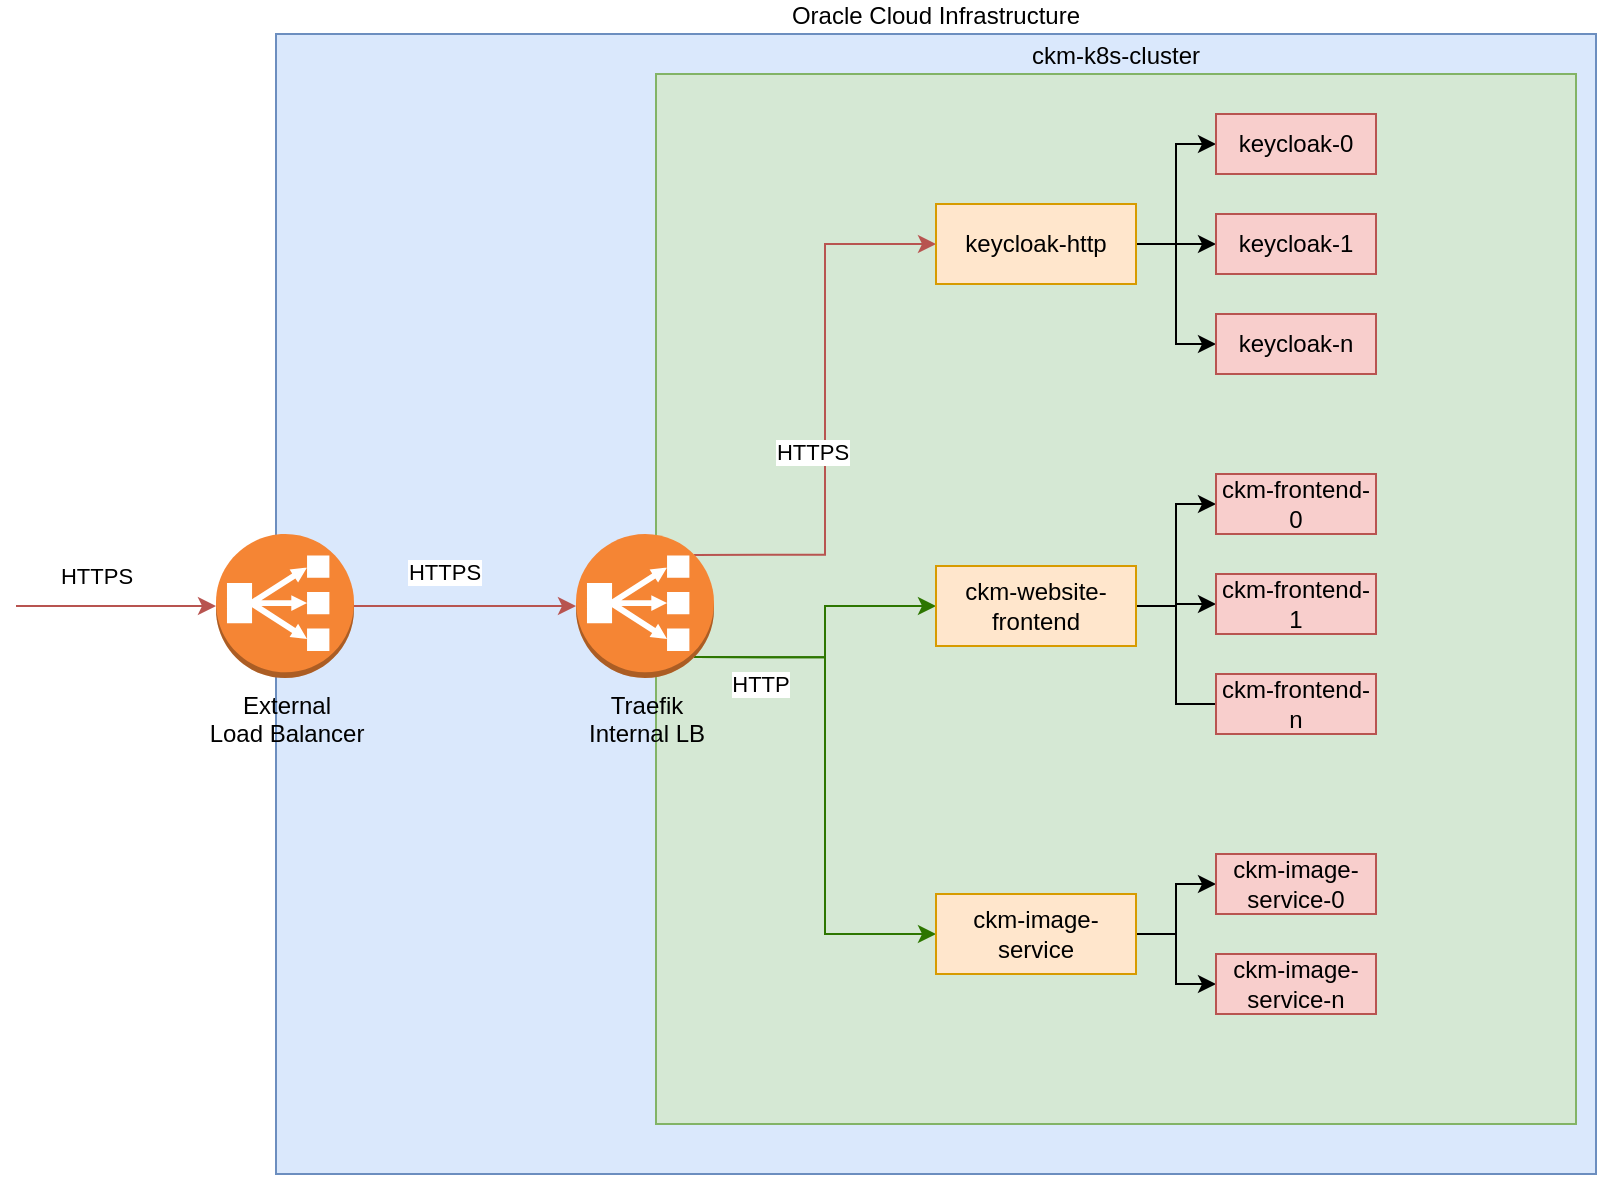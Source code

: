 <mxfile version="20.2.4" type="device"><diagram id="epFFlgcr5zifKpPrANBh" name="Page-1"><mxGraphModel dx="1422" dy="744" grid="1" gridSize="10" guides="1" tooltips="1" connect="1" arrows="1" fold="1" page="1" pageScale="1" pageWidth="850" pageHeight="1100" math="0" shadow="0"><root><mxCell id="0"/><mxCell id="1" parent="0"/><mxCell id="KgMqYdY1S4uhAC5bXEBq-2" value="&lt;div&gt;Oracle Cloud Infrastructure&lt;/div&gt;" style="rounded=0;whiteSpace=wrap;html=1;labelPosition=center;verticalLabelPosition=top;align=center;verticalAlign=bottom;fillColor=#dae8fc;strokeColor=#6c8ebf;" vertex="1" parent="1"><mxGeometry x="140" y="40" width="660" height="570" as="geometry"/></mxCell><mxCell id="KgMqYdY1S4uhAC5bXEBq-8" style="edgeStyle=orthogonalEdgeStyle;rounded=0;orthogonalLoop=1;jettySize=auto;html=1;exitX=1;exitY=0.5;exitDx=0;exitDy=0;exitPerimeter=0;fillColor=#f8cecc;strokeColor=#b85450;" edge="1" parent="1" source="KgMqYdY1S4uhAC5bXEBq-3" target="KgMqYdY1S4uhAC5bXEBq-5"><mxGeometry relative="1" as="geometry"/></mxCell><mxCell id="KgMqYdY1S4uhAC5bXEBq-4" value="ckm-k8s-cluster" style="rounded=0;whiteSpace=wrap;html=1;fillColor=#d5e8d4;strokeColor=#82b366;labelPosition=center;verticalLabelPosition=top;align=center;verticalAlign=bottom;" vertex="1" parent="1"><mxGeometry x="330" y="60" width="460" height="525" as="geometry"/></mxCell><mxCell id="KgMqYdY1S4uhAC5bXEBq-33" style="edgeStyle=orthogonalEdgeStyle;rounded=0;orthogonalLoop=1;jettySize=auto;html=1;exitX=0;exitY=0.5;exitDx=0;exitDy=0;exitPerimeter=0;startArrow=classic;startFill=1;endArrow=none;endFill=0;fillColor=#f8cecc;strokeColor=#b85450;" edge="1" parent="1" source="KgMqYdY1S4uhAC5bXEBq-3"><mxGeometry relative="1" as="geometry"><mxPoint x="10" y="326" as="targetPoint"/></mxGeometry></mxCell><mxCell id="KgMqYdY1S4uhAC5bXEBq-34" value="HTTPS" style="edgeLabel;html=1;align=center;verticalAlign=middle;resizable=0;points=[];" vertex="1" connectable="0" parent="KgMqYdY1S4uhAC5bXEBq-33"><mxGeometry x="0.24" y="2" relative="1" as="geometry"><mxPoint x="2" y="-18" as="offset"/></mxGeometry></mxCell><mxCell id="KgMqYdY1S4uhAC5bXEBq-3" value="&lt;div&gt;External &lt;br&gt;&lt;/div&gt;&lt;div&gt;Load Balancer&lt;/div&gt;" style="outlineConnect=0;dashed=0;verticalLabelPosition=bottom;verticalAlign=top;align=center;html=1;shape=mxgraph.aws3.classic_load_balancer;fillColor=#F58534;gradientColor=none;" vertex="1" parent="1"><mxGeometry x="110" y="290" width="69" height="72" as="geometry"/></mxCell><mxCell id="KgMqYdY1S4uhAC5bXEBq-23" style="edgeStyle=orthogonalEdgeStyle;rounded=0;orthogonalLoop=1;jettySize=auto;html=1;exitX=0.855;exitY=0.145;exitDx=0;exitDy=0;exitPerimeter=0;entryX=0;entryY=0.5;entryDx=0;entryDy=0;fillColor=#f8cecc;strokeColor=#b85450;" edge="1" parent="1" source="KgMqYdY1S4uhAC5bXEBq-5" target="KgMqYdY1S4uhAC5bXEBq-9"><mxGeometry relative="1" as="geometry"/></mxCell><mxCell id="KgMqYdY1S4uhAC5bXEBq-24" style="edgeStyle=orthogonalEdgeStyle;rounded=0;orthogonalLoop=1;jettySize=auto;html=1;exitX=0.855;exitY=0.855;exitDx=0;exitDy=0;exitPerimeter=0;entryX=0;entryY=0.5;entryDx=0;entryDy=0;fillColor=#60a917;strokeColor=#2D7600;" edge="1" parent="1" source="KgMqYdY1S4uhAC5bXEBq-5" target="KgMqYdY1S4uhAC5bXEBq-11"><mxGeometry relative="1" as="geometry"/></mxCell><mxCell id="KgMqYdY1S4uhAC5bXEBq-25" style="edgeStyle=orthogonalEdgeStyle;rounded=0;orthogonalLoop=1;jettySize=auto;html=1;exitX=0.855;exitY=0.855;exitDx=0;exitDy=0;exitPerimeter=0;entryX=0;entryY=0.5;entryDx=0;entryDy=0;fillColor=#60a917;strokeColor=#2D7600;" edge="1" parent="1" source="KgMqYdY1S4uhAC5bXEBq-5" target="KgMqYdY1S4uhAC5bXEBq-12"><mxGeometry relative="1" as="geometry"/></mxCell><mxCell id="KgMqYdY1S4uhAC5bXEBq-5" value="&lt;div&gt;Traefik &lt;br&gt;&lt;/div&gt;&lt;div&gt;Internal LB&lt;br&gt;&lt;/div&gt;" style="outlineConnect=0;dashed=0;verticalLabelPosition=bottom;verticalAlign=top;align=center;html=1;shape=mxgraph.aws3.classic_load_balancer;fillColor=#F58534;gradientColor=none;" vertex="1" parent="1"><mxGeometry x="290" y="290" width="69" height="72" as="geometry"/></mxCell><mxCell id="KgMqYdY1S4uhAC5bXEBq-26" style="edgeStyle=orthogonalEdgeStyle;rounded=0;orthogonalLoop=1;jettySize=auto;html=1;exitX=1;exitY=0.5;exitDx=0;exitDy=0;entryX=0;entryY=0.5;entryDx=0;entryDy=0;" edge="1" parent="1" source="KgMqYdY1S4uhAC5bXEBq-9" target="KgMqYdY1S4uhAC5bXEBq-13"><mxGeometry relative="1" as="geometry"/></mxCell><mxCell id="KgMqYdY1S4uhAC5bXEBq-27" style="edgeStyle=orthogonalEdgeStyle;rounded=0;orthogonalLoop=1;jettySize=auto;html=1;exitX=1;exitY=0.5;exitDx=0;exitDy=0;entryX=0;entryY=0.5;entryDx=0;entryDy=0;" edge="1" parent="1" source="KgMqYdY1S4uhAC5bXEBq-9" target="KgMqYdY1S4uhAC5bXEBq-14"><mxGeometry relative="1" as="geometry"/></mxCell><mxCell id="KgMqYdY1S4uhAC5bXEBq-28" style="edgeStyle=orthogonalEdgeStyle;rounded=0;orthogonalLoop=1;jettySize=auto;html=1;exitX=1;exitY=0.5;exitDx=0;exitDy=0;entryX=0;entryY=0.5;entryDx=0;entryDy=0;" edge="1" parent="1" source="KgMqYdY1S4uhAC5bXEBq-9" target="KgMqYdY1S4uhAC5bXEBq-15"><mxGeometry relative="1" as="geometry"/></mxCell><mxCell id="KgMqYdY1S4uhAC5bXEBq-9" value="keycloak-http" style="rounded=0;whiteSpace=wrap;html=1;fillColor=#ffe6cc;strokeColor=#d79b00;" vertex="1" parent="1"><mxGeometry x="470" y="125" width="100" height="40" as="geometry"/></mxCell><mxCell id="KgMqYdY1S4uhAC5bXEBq-29" style="edgeStyle=orthogonalEdgeStyle;rounded=0;orthogonalLoop=1;jettySize=auto;html=1;exitX=1;exitY=0.5;exitDx=0;exitDy=0;entryX=0;entryY=0.5;entryDx=0;entryDy=0;" edge="1" parent="1" source="KgMqYdY1S4uhAC5bXEBq-11" target="KgMqYdY1S4uhAC5bXEBq-17"><mxGeometry relative="1" as="geometry"/></mxCell><mxCell id="KgMqYdY1S4uhAC5bXEBq-30" style="edgeStyle=orthogonalEdgeStyle;rounded=0;orthogonalLoop=1;jettySize=auto;html=1;exitX=0;exitY=0.5;exitDx=0;exitDy=0;entryX=0;entryY=0.5;entryDx=0;entryDy=0;" edge="1" parent="1" source="KgMqYdY1S4uhAC5bXEBq-19" target="KgMqYdY1S4uhAC5bXEBq-18"><mxGeometry relative="1" as="geometry"/></mxCell><mxCell id="KgMqYdY1S4uhAC5bXEBq-11" value="ckm-website-frontend" style="rounded=0;whiteSpace=wrap;html=1;fillColor=#ffe6cc;strokeColor=#d79b00;" vertex="1" parent="1"><mxGeometry x="470" y="306" width="100" height="40" as="geometry"/></mxCell><mxCell id="KgMqYdY1S4uhAC5bXEBq-31" style="edgeStyle=orthogonalEdgeStyle;rounded=0;orthogonalLoop=1;jettySize=auto;html=1;exitX=1;exitY=0.5;exitDx=0;exitDy=0;entryX=0;entryY=0.5;entryDx=0;entryDy=0;" edge="1" parent="1" source="KgMqYdY1S4uhAC5bXEBq-12" target="KgMqYdY1S4uhAC5bXEBq-20"><mxGeometry relative="1" as="geometry"/></mxCell><mxCell id="KgMqYdY1S4uhAC5bXEBq-32" style="edgeStyle=orthogonalEdgeStyle;rounded=0;orthogonalLoop=1;jettySize=auto;html=1;exitX=1;exitY=0.5;exitDx=0;exitDy=0;" edge="1" parent="1" source="KgMqYdY1S4uhAC5bXEBq-12" target="KgMqYdY1S4uhAC5bXEBq-21"><mxGeometry relative="1" as="geometry"/></mxCell><mxCell id="KgMqYdY1S4uhAC5bXEBq-12" value="ckm-image-service" style="rounded=0;whiteSpace=wrap;html=1;fillColor=#ffe6cc;strokeColor=#d79b00;" vertex="1" parent="1"><mxGeometry x="470" y="470" width="100" height="40" as="geometry"/></mxCell><mxCell id="KgMqYdY1S4uhAC5bXEBq-13" value="keycloak-0" style="rounded=0;whiteSpace=wrap;html=1;fillColor=#f8cecc;strokeColor=#b85450;" vertex="1" parent="1"><mxGeometry x="610" y="80" width="80" height="30" as="geometry"/></mxCell><mxCell id="KgMqYdY1S4uhAC5bXEBq-14" value="keycloak-1" style="rounded=0;whiteSpace=wrap;html=1;fillColor=#f8cecc;strokeColor=#b85450;" vertex="1" parent="1"><mxGeometry x="610" y="130" width="80" height="30" as="geometry"/></mxCell><mxCell id="KgMqYdY1S4uhAC5bXEBq-15" value="keycloak-n" style="rounded=0;whiteSpace=wrap;html=1;fillColor=#f8cecc;strokeColor=#b85450;" vertex="1" parent="1"><mxGeometry x="610" y="180" width="80" height="30" as="geometry"/></mxCell><mxCell id="KgMqYdY1S4uhAC5bXEBq-17" value="&lt;div&gt;ckm-frontend-0&lt;/div&gt;" style="rounded=0;whiteSpace=wrap;html=1;fillColor=#f8cecc;strokeColor=#b85450;" vertex="1" parent="1"><mxGeometry x="610" y="260" width="80" height="30" as="geometry"/></mxCell><mxCell id="KgMqYdY1S4uhAC5bXEBq-18" value="ckm-frontend-1" style="rounded=0;whiteSpace=wrap;html=1;fillColor=#f8cecc;strokeColor=#b85450;" vertex="1" parent="1"><mxGeometry x="610" y="310" width="80" height="30" as="geometry"/></mxCell><mxCell id="KgMqYdY1S4uhAC5bXEBq-19" value="ckm-frontend-n" style="rounded=0;whiteSpace=wrap;html=1;fillColor=#f8cecc;strokeColor=#b85450;" vertex="1" parent="1"><mxGeometry x="610" y="360" width="80" height="30" as="geometry"/></mxCell><mxCell id="KgMqYdY1S4uhAC5bXEBq-20" value="&lt;div&gt;ckm-image-service-0&lt;/div&gt;" style="rounded=0;whiteSpace=wrap;html=1;fillColor=#f8cecc;strokeColor=#b85450;" vertex="1" parent="1"><mxGeometry x="610" y="450" width="80" height="30" as="geometry"/></mxCell><mxCell id="KgMqYdY1S4uhAC5bXEBq-21" value="ckm-image-service-n" style="rounded=0;whiteSpace=wrap;html=1;fillColor=#f8cecc;strokeColor=#b85450;" vertex="1" parent="1"><mxGeometry x="610" y="500" width="80" height="30" as="geometry"/></mxCell><mxCell id="KgMqYdY1S4uhAC5bXEBq-35" value="HTTPS" style="edgeLabel;html=1;align=center;verticalAlign=middle;resizable=0;points=[];" vertex="1" connectable="0" parent="1"><mxGeometry x="90" y="326" as="geometry"><mxPoint x="134" y="-17" as="offset"/></mxGeometry></mxCell><mxCell id="KgMqYdY1S4uhAC5bXEBq-36" value="HTTPS" style="edgeLabel;html=1;align=center;verticalAlign=middle;resizable=0;points=[];" vertex="1" connectable="0" parent="1"><mxGeometry x="70" y="330" as="geometry"><mxPoint x="338" y="-81" as="offset"/></mxGeometry></mxCell><mxCell id="KgMqYdY1S4uhAC5bXEBq-38" value="HTTP" style="edgeLabel;html=1;align=center;verticalAlign=middle;resizable=0;points=[];" vertex="1" connectable="0" parent="1"><mxGeometry x="380" y="350" as="geometry"><mxPoint x="2" y="15" as="offset"/></mxGeometry></mxCell></root></mxGraphModel></diagram></mxfile>